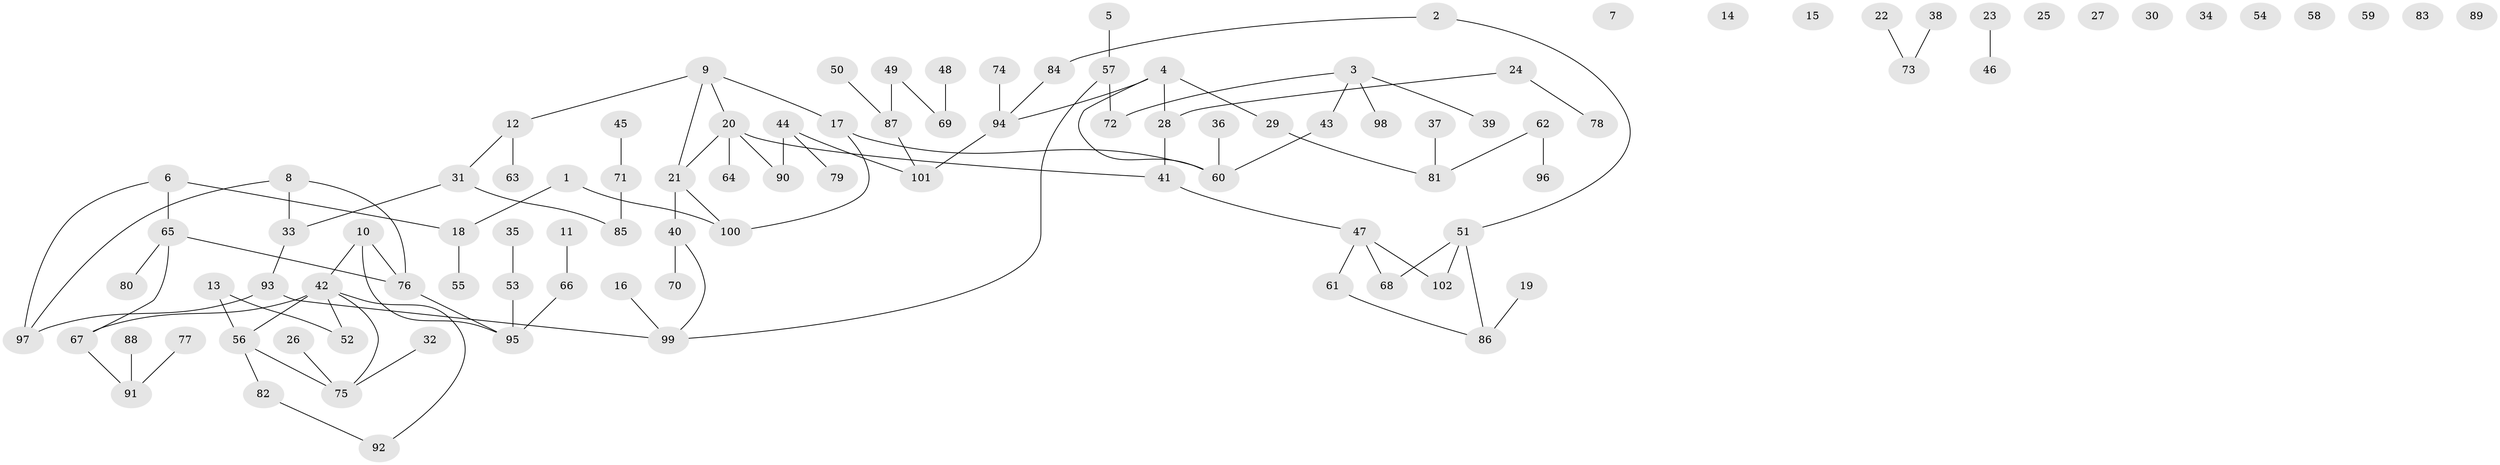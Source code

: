 // coarse degree distribution, {4: 0.13513513513513514, 2: 0.2702702702702703, 3: 0.32432432432432434, 1: 0.24324324324324326, 5: 0.02702702702702703}
// Generated by graph-tools (version 1.1) at 2025/35/03/04/25 23:35:47]
// undirected, 102 vertices, 104 edges
graph export_dot {
  node [color=gray90,style=filled];
  1;
  2;
  3;
  4;
  5;
  6;
  7;
  8;
  9;
  10;
  11;
  12;
  13;
  14;
  15;
  16;
  17;
  18;
  19;
  20;
  21;
  22;
  23;
  24;
  25;
  26;
  27;
  28;
  29;
  30;
  31;
  32;
  33;
  34;
  35;
  36;
  37;
  38;
  39;
  40;
  41;
  42;
  43;
  44;
  45;
  46;
  47;
  48;
  49;
  50;
  51;
  52;
  53;
  54;
  55;
  56;
  57;
  58;
  59;
  60;
  61;
  62;
  63;
  64;
  65;
  66;
  67;
  68;
  69;
  70;
  71;
  72;
  73;
  74;
  75;
  76;
  77;
  78;
  79;
  80;
  81;
  82;
  83;
  84;
  85;
  86;
  87;
  88;
  89;
  90;
  91;
  92;
  93;
  94;
  95;
  96;
  97;
  98;
  99;
  100;
  101;
  102;
  1 -- 18;
  1 -- 100;
  2 -- 51;
  2 -- 84;
  3 -- 39;
  3 -- 43;
  3 -- 72;
  3 -- 98;
  4 -- 28;
  4 -- 29;
  4 -- 60;
  4 -- 94;
  5 -- 57;
  6 -- 18;
  6 -- 65;
  6 -- 97;
  8 -- 33;
  8 -- 76;
  8 -- 97;
  9 -- 12;
  9 -- 17;
  9 -- 20;
  9 -- 21;
  10 -- 42;
  10 -- 76;
  10 -- 95;
  11 -- 66;
  12 -- 31;
  12 -- 63;
  13 -- 52;
  13 -- 56;
  16 -- 99;
  17 -- 60;
  17 -- 100;
  18 -- 55;
  19 -- 86;
  20 -- 21;
  20 -- 41;
  20 -- 64;
  20 -- 90;
  21 -- 40;
  21 -- 100;
  22 -- 73;
  23 -- 46;
  24 -- 28;
  24 -- 78;
  26 -- 75;
  28 -- 41;
  29 -- 81;
  31 -- 33;
  31 -- 85;
  32 -- 75;
  33 -- 93;
  35 -- 53;
  36 -- 60;
  37 -- 81;
  38 -- 73;
  40 -- 70;
  40 -- 99;
  41 -- 47;
  42 -- 52;
  42 -- 56;
  42 -- 67;
  42 -- 75;
  42 -- 92;
  43 -- 60;
  44 -- 79;
  44 -- 90;
  44 -- 101;
  45 -- 71;
  47 -- 61;
  47 -- 68;
  47 -- 102;
  48 -- 69;
  49 -- 69;
  49 -- 87;
  50 -- 87;
  51 -- 68;
  51 -- 86;
  51 -- 102;
  53 -- 95;
  56 -- 75;
  56 -- 82;
  57 -- 72;
  57 -- 99;
  61 -- 86;
  62 -- 81;
  62 -- 96;
  65 -- 67;
  65 -- 76;
  65 -- 80;
  66 -- 95;
  67 -- 91;
  71 -- 85;
  74 -- 94;
  76 -- 95;
  77 -- 91;
  82 -- 92;
  84 -- 94;
  87 -- 101;
  88 -- 91;
  93 -- 97;
  93 -- 99;
  94 -- 101;
}
